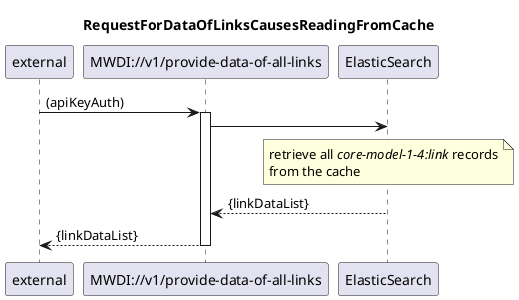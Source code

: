 @startuml 106_ProvideDataOfAllLinks
skinparam responseMessageBelowArrow true

title RequestForDataOfLinksCausesReadingFromCache

participant "external" as requestor
participant "MWDI://v1/provide-data-of-all-links" as data
participant "ElasticSearch" as es

requestor -> data: (apiKeyAuth)
activate data

data -> es
note over es
  retrieve all <i>core-model-1-4:link</i> records
  from the cache
end note

es --> data: {linkDataList}

data --> requestor: {linkDataList}
deactivate data

@enduml
